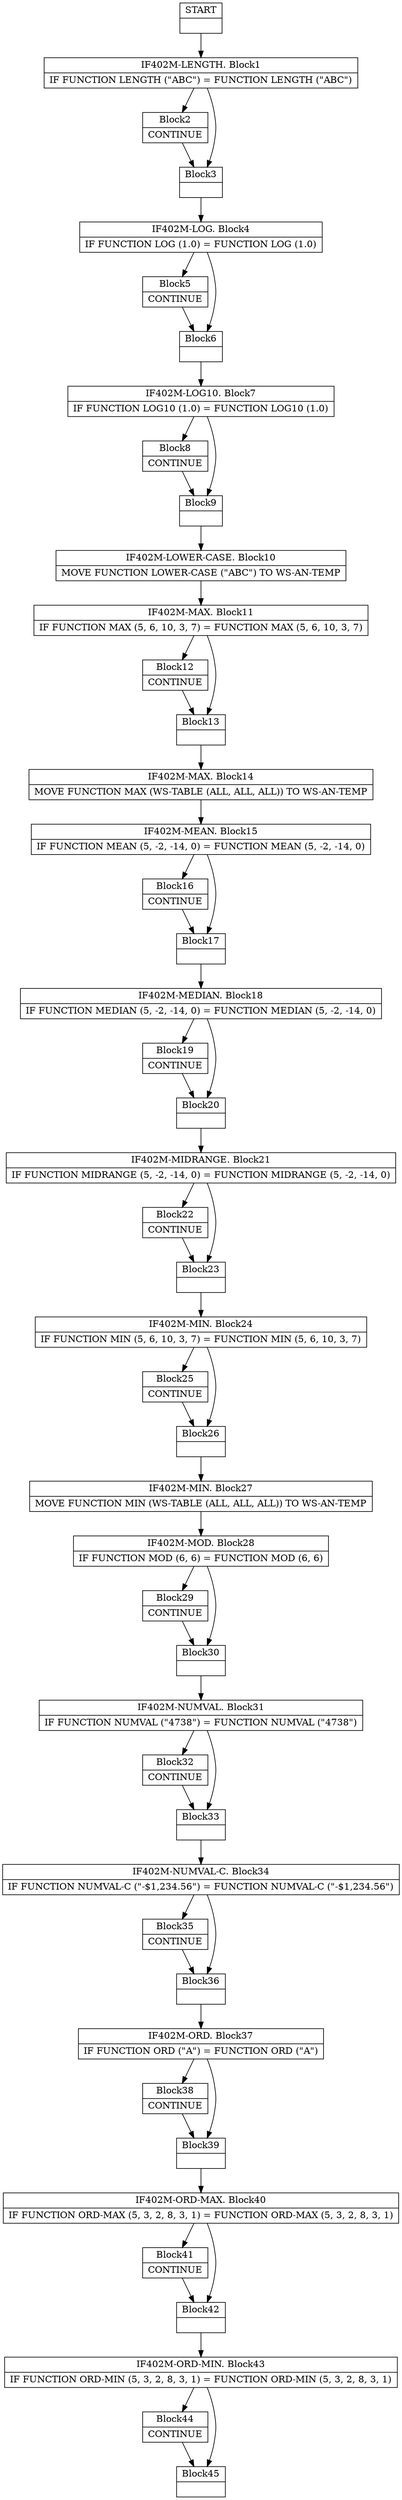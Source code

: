 digraph Cfg {
node [
shape = "record"
]

edge [
arrowtail = "empty"
]
Block0 [
label = "{START|}"
]
Block1 [
label = "{IF402M-LENGTH. Block1|    IF FUNCTION LENGTH (\"ABC\") = FUNCTION LENGTH (\"ABC\")\l}"
]
Block2 [
label = "{Block2|                CONTINUE\l}"
]
Block3 [
label = "{Block3|}"
]
Block4 [
label = "{IF402M-LOG. Block4|    IF FUNCTION LOG (1.0) = FUNCTION LOG (1.0)\l}"
]
Block5 [
label = "{Block5|                CONTINUE\l}"
]
Block6 [
label = "{Block6|}"
]
Block7 [
label = "{IF402M-LOG10. Block7|    IF FUNCTION LOG10 (1.0) = FUNCTION LOG10 (1.0)\l}"
]
Block8 [
label = "{Block8|                CONTINUE\l}"
]
Block9 [
label = "{Block9|}"
]
Block10 [
label = "{IF402M-LOWER-CASE. Block10|    MOVE FUNCTION LOWER-CASE (\"ABC\") TO WS-AN-TEMP\l}"
]
Block11 [
label = "{IF402M-MAX. Block11|    IF FUNCTION MAX (5, 6, 10, 3, 7) =          FUNCTION MAX (5, 6, 10, 3, 7)\l}"
]
Block12 [
label = "{Block12|                CONTINUE\l}"
]
Block13 [
label = "{Block13|}"
]
Block14 [
label = "{IF402M-MAX. Block14|    MOVE FUNCTION MAX (WS-TABLE (ALL, ALL, ALL)) TO WS-AN-TEMP\l}"
]
Block15 [
label = "{IF402M-MEAN. Block15|    IF FUNCTION MEAN (5, -2, -14, 0) =          FUNCTION MEAN (5, -2, -14, 0)\l}"
]
Block16 [
label = "{Block16|                CONTINUE\l}"
]
Block17 [
label = "{Block17|}"
]
Block18 [
label = "{IF402M-MEDIAN. Block18|    IF FUNCTION MEDIAN (5, -2, -14, 0) =          FUNCTION MEDIAN (5, -2, -14, 0)\l}"
]
Block19 [
label = "{Block19|                CONTINUE\l}"
]
Block20 [
label = "{Block20|}"
]
Block21 [
label = "{IF402M-MIDRANGE. Block21|    IF FUNCTION MIDRANGE (5, -2, -14, 0) =          FUNCTION MIDRANGE (5, -2, -14, 0)\l}"
]
Block22 [
label = "{Block22|                CONTINUE\l}"
]
Block23 [
label = "{Block23|}"
]
Block24 [
label = "{IF402M-MIN. Block24|    IF FUNCTION MIN (5, 6, 10, 3, 7) =          FUNCTION MIN (5, 6, 10, 3, 7)\l}"
]
Block25 [
label = "{Block25|                CONTINUE\l}"
]
Block26 [
label = "{Block26|}"
]
Block27 [
label = "{IF402M-MIN. Block27|    MOVE FUNCTION MIN (WS-TABLE (ALL, ALL, ALL)) TO WS-AN-TEMP\l}"
]
Block28 [
label = "{IF402M-MOD. Block28|    IF FUNCTION MOD (6, 6) = FUNCTION MOD (6, 6)\l}"
]
Block29 [
label = "{Block29|                CONTINUE\l}"
]
Block30 [
label = "{Block30|}"
]
Block31 [
label = "{IF402M-NUMVAL. Block31|    IF FUNCTION NUMVAL (\"4738\") = FUNCTION NUMVAL (\"4738\")\l}"
]
Block32 [
label = "{Block32|                CONTINUE\l}"
]
Block33 [
label = "{Block33|}"
]
Block34 [
label = "{IF402M-NUMVAL-C. Block34|    IF FUNCTION NUMVAL-C (\"-$1,234.56\") =          FUNCTION NUMVAL-C (\"-$1,234.56\")\l}"
]
Block35 [
label = "{Block35|                CONTINUE\l}"
]
Block36 [
label = "{Block36|}"
]
Block37 [
label = "{IF402M-ORD. Block37|    IF FUNCTION ORD (\"A\") = FUNCTION ORD (\"A\")\l}"
]
Block38 [
label = "{Block38|                CONTINUE\l}"
]
Block39 [
label = "{Block39|}"
]
Block40 [
label = "{IF402M-ORD-MAX. Block40|    IF FUNCTION ORD-MAX (5, 3, 2, 8, 3, 1) =          FUNCTION ORD-MAX (5, 3, 2, 8, 3, 1)\l}"
]
Block41 [
label = "{Block41|                CONTINUE\l}"
]
Block42 [
label = "{Block42|}"
]
Block43 [
label = "{IF402M-ORD-MIN. Block43|    IF FUNCTION ORD-MIN (5, 3, 2, 8, 3, 1) =          FUNCTION ORD-MIN (5, 3, 2, 8, 3, 1)\l}"
]
Block44 [
label = "{Block44|                CONTINUE\l}"
]
Block45 [
label = "{Block45|}"
]
Block0 -> Block1
Block1 -> Block2
Block1 -> Block3
Block2 -> Block3
Block3 -> Block4
Block4 -> Block5
Block4 -> Block6
Block5 -> Block6
Block6 -> Block7
Block7 -> Block8
Block7 -> Block9
Block8 -> Block9
Block9 -> Block10
Block10 -> Block11
Block11 -> Block12
Block11 -> Block13
Block12 -> Block13
Block13 -> Block14
Block14 -> Block15
Block15 -> Block16
Block15 -> Block17
Block16 -> Block17
Block17 -> Block18
Block18 -> Block19
Block18 -> Block20
Block19 -> Block20
Block20 -> Block21
Block21 -> Block22
Block21 -> Block23
Block22 -> Block23
Block23 -> Block24
Block24 -> Block25
Block24 -> Block26
Block25 -> Block26
Block26 -> Block27
Block27 -> Block28
Block28 -> Block29
Block28 -> Block30
Block29 -> Block30
Block30 -> Block31
Block31 -> Block32
Block31 -> Block33
Block32 -> Block33
Block33 -> Block34
Block34 -> Block35
Block34 -> Block36
Block35 -> Block36
Block36 -> Block37
Block37 -> Block38
Block37 -> Block39
Block38 -> Block39
Block39 -> Block40
Block40 -> Block41
Block40 -> Block42
Block41 -> Block42
Block42 -> Block43
Block43 -> Block44
Block43 -> Block45
Block44 -> Block45

}
